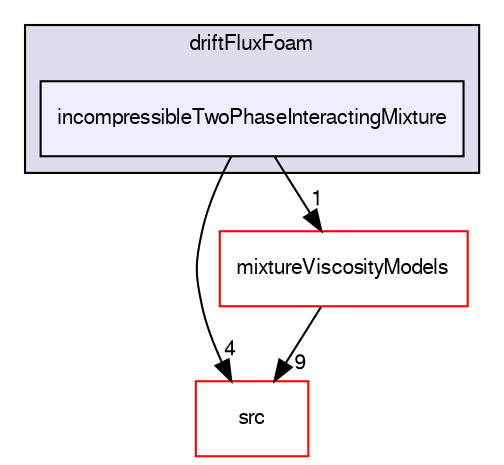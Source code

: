 digraph "applications/solvers/multiphase/driftFluxFoam/incompressibleTwoPhaseInteractingMixture" {
  bgcolor=transparent;
  compound=true
  node [ fontsize="10", fontname="FreeSans"];
  edge [ labelfontsize="10", labelfontname="FreeSans"];
  subgraph clusterdir_0c082c89dfcc226032574eee25dcdb41 {
    graph [ bgcolor="#ddddee", pencolor="black", label="driftFluxFoam" fontname="FreeSans", fontsize="10", URL="dir_0c082c89dfcc226032574eee25dcdb41.html"]
  dir_e0b47a3648811f68d5a37c88ffdb183a [shape=box, label="incompressibleTwoPhaseInteractingMixture", style="filled", fillcolor="#eeeeff", pencolor="black", URL="dir_e0b47a3648811f68d5a37c88ffdb183a.html"];
  }
  dir_68267d1309a1af8e8297ef4c3efbcdba [shape=box label="src" color="red" URL="dir_68267d1309a1af8e8297ef4c3efbcdba.html"];
  dir_86eef1904a5ad7add78c6b09bd981540 [shape=box label="mixtureViscosityModels" color="red" URL="dir_86eef1904a5ad7add78c6b09bd981540.html"];
  dir_86eef1904a5ad7add78c6b09bd981540->dir_68267d1309a1af8e8297ef4c3efbcdba [headlabel="9", labeldistance=1.5 headhref="dir_000145_000577.html"];
  dir_e0b47a3648811f68d5a37c88ffdb183a->dir_68267d1309a1af8e8297ef4c3efbcdba [headlabel="4", labeldistance=1.5 headhref="dir_000144_000577.html"];
  dir_e0b47a3648811f68d5a37c88ffdb183a->dir_86eef1904a5ad7add78c6b09bd981540 [headlabel="1", labeldistance=1.5 headhref="dir_000144_000145.html"];
}
